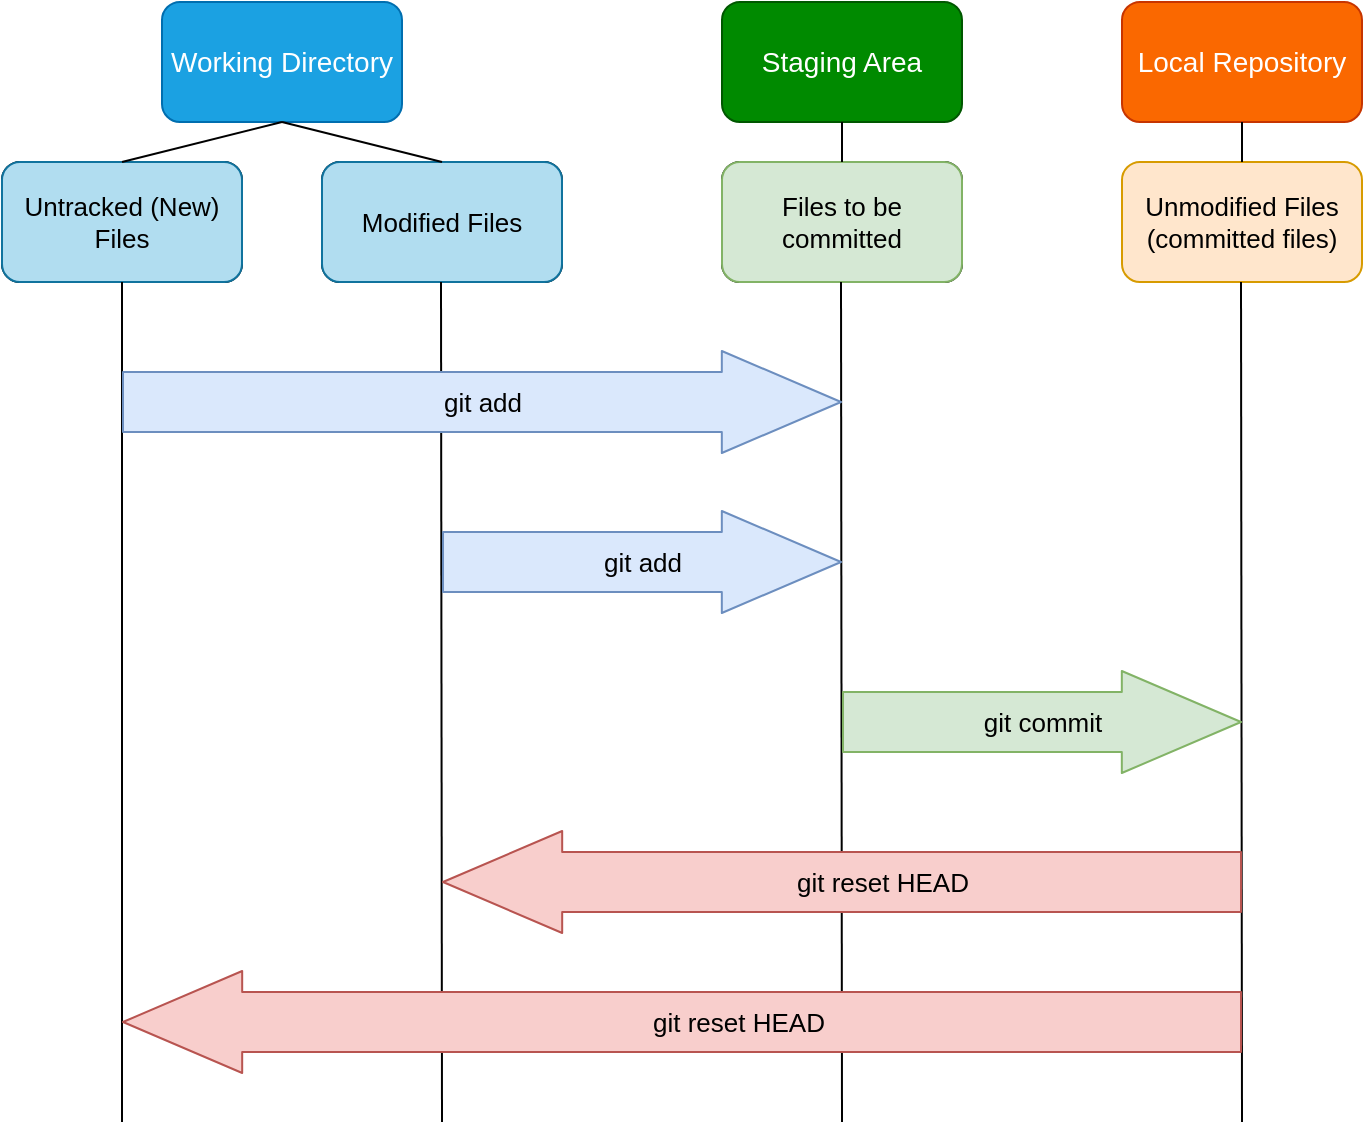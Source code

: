 <mxfile version="13.8.0" type="github"><diagram id="n9QLlSDltW7xhcRMHfq-" name="Page-1"><mxGraphModel dx="1038" dy="588" grid="1" gridSize="10" guides="1" tooltips="1" connect="1" arrows="1" fold="1" page="1" pageScale="1" pageWidth="850" pageHeight="1100" math="0" shadow="0"><root><mxCell id="0"/><mxCell id="1" parent="0"/><mxCell id="NAx1EVu1hhZYXtxPT4BP-2" value="&lt;font style=&quot;font-size: 14px;&quot;&gt;Untracked (New) Files&lt;/font&gt;" style="rounded=1;whiteSpace=wrap;html=1;fontSize=14;" vertex="1" parent="1"><mxGeometry x="80" y="120" width="120" height="60" as="geometry"/></mxCell><mxCell id="NAx1EVu1hhZYXtxPT4BP-3" value="Unmodified Files (committed files)" style="rounded=1;whiteSpace=wrap;html=1;fontSize=13;fillColor=#ffe6cc;strokeColor=#d79b00;" vertex="1" parent="1"><mxGeometry x="640" y="120" width="120" height="60" as="geometry"/></mxCell><mxCell id="NAx1EVu1hhZYXtxPT4BP-4" value="Modified Files" style="rounded=1;whiteSpace=wrap;html=1;fontSize=14;" vertex="1" parent="1"><mxGeometry x="240" y="120" width="120" height="60" as="geometry"/></mxCell><mxCell id="NAx1EVu1hhZYXtxPT4BP-5" value="Local Repository" style="rounded=1;whiteSpace=wrap;html=1;fontSize=14;fillColor=#fa6800;strokeColor=#C73500;fontColor=#ffffff;" vertex="1" parent="1"><mxGeometry x="640" y="40" width="120" height="60" as="geometry"/></mxCell><mxCell id="NAx1EVu1hhZYXtxPT4BP-6" value="Working Directory" style="rounded=1;whiteSpace=wrap;html=1;fontSize=14;fillColor=#1ba1e2;strokeColor=#006EAF;fontColor=#ffffff;" vertex="1" parent="1"><mxGeometry x="160" y="40" width="120" height="60" as="geometry"/></mxCell><mxCell id="NAx1EVu1hhZYXtxPT4BP-7" value="Staging Area" style="rounded=1;whiteSpace=wrap;html=1;fontSize=14;fillColor=#008a00;strokeColor=#005700;fontColor=#ffffff;" vertex="1" parent="1"><mxGeometry x="440" y="40" width="120" height="60" as="geometry"/></mxCell><mxCell id="NAx1EVu1hhZYXtxPT4BP-8" value="Files to be committed" style="rounded=1;whiteSpace=wrap;html=1;perimeterSpacing=0;spacingLeft=5;spacingRight=5;fontSize=14;" vertex="1" parent="1"><mxGeometry x="440" y="120" width="120" height="60" as="geometry"/></mxCell><mxCell id="NAx1EVu1hhZYXtxPT4BP-9" value="&lt;font style=&quot;font-size: 13px;&quot;&gt;Untracked (New) Files&lt;/font&gt;" style="rounded=1;whiteSpace=wrap;html=1;fontSize=13;fillColor=#b1ddf0;strokeColor=#10739e;" vertex="1" parent="1"><mxGeometry x="80" y="120" width="120" height="60" as="geometry"/></mxCell><mxCell id="NAx1EVu1hhZYXtxPT4BP-10" value="Modified Files" style="rounded=1;whiteSpace=wrap;html=1;fontSize=13;fillColor=#b1ddf0;strokeColor=#10739e;" vertex="1" parent="1"><mxGeometry x="240" y="120" width="120" height="60" as="geometry"/></mxCell><mxCell id="NAx1EVu1hhZYXtxPT4BP-11" value="Files to be committed" style="rounded=1;whiteSpace=wrap;html=1;perimeterSpacing=0;spacingLeft=5;spacingRight=5;fontSize=13;fillColor=#d5e8d4;strokeColor=#82b366;" vertex="1" parent="1"><mxGeometry x="440" y="120" width="120" height="60" as="geometry"/></mxCell><mxCell id="NAx1EVu1hhZYXtxPT4BP-12" value="" style="endArrow=none;html=1;fontSize=13;entryX=0.5;entryY=1;entryDx=0;entryDy=0;" edge="1" parent="1" target="NAx1EVu1hhZYXtxPT4BP-9"><mxGeometry width="50" height="50" relative="1" as="geometry"><mxPoint x="140" y="600" as="sourcePoint"/><mxPoint x="440" y="260" as="targetPoint"/></mxGeometry></mxCell><mxCell id="NAx1EVu1hhZYXtxPT4BP-13" value="" style="endArrow=none;html=1;fontSize=13;entryX=0.5;entryY=1;entryDx=0;entryDy=0;" edge="1" parent="1"><mxGeometry width="50" height="50" relative="1" as="geometry"><mxPoint x="300" y="600" as="sourcePoint"/><mxPoint x="299.5" y="180" as="targetPoint"/></mxGeometry></mxCell><mxCell id="NAx1EVu1hhZYXtxPT4BP-14" value="" style="endArrow=none;html=1;fontSize=13;entryX=0.5;entryY=1;entryDx=0;entryDy=0;" edge="1" parent="1"><mxGeometry width="50" height="50" relative="1" as="geometry"><mxPoint x="500" y="600" as="sourcePoint"/><mxPoint x="499.5" y="180" as="targetPoint"/></mxGeometry></mxCell><mxCell id="NAx1EVu1hhZYXtxPT4BP-15" value="" style="endArrow=none;html=1;fontSize=13;entryX=0.5;entryY=1;entryDx=0;entryDy=0;" edge="1" parent="1"><mxGeometry width="50" height="50" relative="1" as="geometry"><mxPoint x="700" y="600" as="sourcePoint"/><mxPoint x="699.5" y="180" as="targetPoint"/></mxGeometry></mxCell><mxCell id="NAx1EVu1hhZYXtxPT4BP-16" value="git add" style="shape=flexArrow;endArrow=classic;html=1;fontSize=13;width=30;endSize=19.53;labelBackgroundColor=none;fillColor=#dae8fc;strokeColor=#6c8ebf;" edge="1" parent="1"><mxGeometry width="50" height="50" relative="1" as="geometry"><mxPoint x="140" y="240" as="sourcePoint"/><mxPoint x="500" y="240" as="targetPoint"/></mxGeometry></mxCell><mxCell id="NAx1EVu1hhZYXtxPT4BP-19" value="git add" style="shape=flexArrow;endArrow=classic;html=1;fontSize=13;width=30;endSize=19.53;labelBackgroundColor=none;fillColor=#dae8fc;strokeColor=#6c8ebf;" edge="1" parent="1"><mxGeometry width="50" height="50" relative="1" as="geometry"><mxPoint x="300" y="320" as="sourcePoint"/><mxPoint x="500" y="320" as="targetPoint"/></mxGeometry></mxCell><mxCell id="NAx1EVu1hhZYXtxPT4BP-20" value="git commit" style="shape=flexArrow;endArrow=classic;html=1;fontSize=13;width=30;endSize=19.53;labelBackgroundColor=none;fillColor=#d5e8d4;strokeColor=#82b366;" edge="1" parent="1"><mxGeometry width="50" height="50" relative="1" as="geometry"><mxPoint x="500" y="400" as="sourcePoint"/><mxPoint x="700" y="400" as="targetPoint"/></mxGeometry></mxCell><mxCell id="NAx1EVu1hhZYXtxPT4BP-21" value="git reset HEAD" style="shape=flexArrow;endArrow=classic;html=1;fontSize=13;width=30;endSize=19.53;labelBackgroundColor=none;fillColor=#f8cecc;strokeColor=#b85450;" edge="1" parent="1"><mxGeometry x="-0.1" width="50" height="50" relative="1" as="geometry"><mxPoint x="700" y="480" as="sourcePoint"/><mxPoint x="300" y="480" as="targetPoint"/><mxPoint as="offset"/></mxGeometry></mxCell><mxCell id="NAx1EVu1hhZYXtxPT4BP-22" value="git reset HEAD" style="shape=flexArrow;endArrow=classic;html=1;fontSize=13;width=30;endSize=19.53;labelBackgroundColor=none;fillColor=#f8cecc;strokeColor=#b85450;" edge="1" parent="1"><mxGeometry x="-0.1" width="50" height="50" relative="1" as="geometry"><mxPoint x="700" y="550" as="sourcePoint"/><mxPoint x="140" y="550" as="targetPoint"/><mxPoint as="offset"/></mxGeometry></mxCell><mxCell id="NAx1EVu1hhZYXtxPT4BP-23" value="" style="endArrow=none;html=1;labelBackgroundColor=none;fillColor=#ffffff;fontSize=13;exitX=0.5;exitY=0;exitDx=0;exitDy=0;" edge="1" parent="1" source="NAx1EVu1hhZYXtxPT4BP-9"><mxGeometry width="50" height="50" relative="1" as="geometry"><mxPoint x="170" y="150" as="sourcePoint"/><mxPoint x="220" y="100" as="targetPoint"/></mxGeometry></mxCell><mxCell id="NAx1EVu1hhZYXtxPT4BP-24" value="" style="endArrow=none;html=1;labelBackgroundColor=none;fillColor=#ffffff;fontSize=13;exitX=0.5;exitY=0;exitDx=0;exitDy=0;" edge="1" parent="1" source="NAx1EVu1hhZYXtxPT4BP-10"><mxGeometry width="50" height="50" relative="1" as="geometry"><mxPoint x="150" y="130" as="sourcePoint"/><mxPoint x="220" y="100" as="targetPoint"/></mxGeometry></mxCell><mxCell id="NAx1EVu1hhZYXtxPT4BP-25" value="" style="endArrow=none;html=1;labelBackgroundColor=none;fillColor=#ffffff;fontSize=13;exitX=0.5;exitY=0;exitDx=0;exitDy=0;" edge="1" parent="1" source="NAx1EVu1hhZYXtxPT4BP-11"><mxGeometry width="50" height="50" relative="1" as="geometry"><mxPoint x="420" y="120" as="sourcePoint"/><mxPoint x="500" y="100" as="targetPoint"/></mxGeometry></mxCell><mxCell id="NAx1EVu1hhZYXtxPT4BP-26" value="" style="endArrow=none;html=1;labelBackgroundColor=none;fillColor=#ffffff;fontSize=13;exitX=0.5;exitY=0;exitDx=0;exitDy=0;" edge="1" parent="1" source="NAx1EVu1hhZYXtxPT4BP-3"><mxGeometry width="50" height="50" relative="1" as="geometry"><mxPoint x="620" y="120" as="sourcePoint"/><mxPoint x="700" y="100" as="targetPoint"/></mxGeometry></mxCell></root></mxGraphModel></diagram></mxfile>